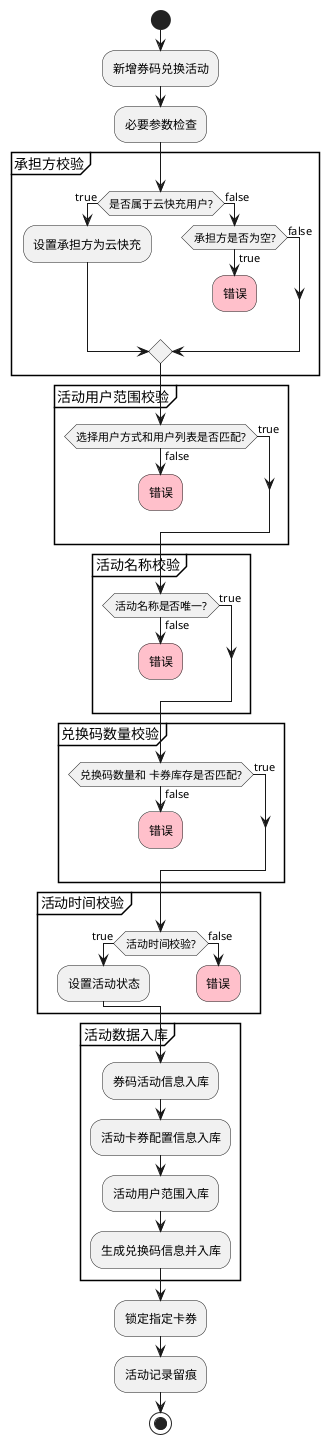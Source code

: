 @startuml
'https://plantuml.com/activity-diagram-beta

start
:新增券码兑换活动;
:必要参数检查;
partition 承担方校验 {
if (是否属于云快充用户?) is (true) then
  :设置承担方为云快充;
else (false)
  if (承担方是否为空?) is (false) then
  else (true)
      #pink:错误;
      kill
  endif
endif
}

partition 活动用户范围校验 {
if (选择用户方式和用户列表是否匹配?) is (true) then

else (false)
  #pink:错误;
  kill
endif
}

partition 活动名称校验 {
if (活动名称是否唯一?) is (true) then

else (false)
  #pink:错误;
  kill
endif
}

partition 兑换码数量校验 {
if (兑换码数量和 卡券库存是否匹配?) is (true) then

else (false)
  #pink:错误;
  kill
endif
}

partition 活动时间校验 {
if (活动时间校验?) is (true) then
  :设置活动状态;
else (false)
  #pink:错误;
  kill
endif
}
partition 活动数据入库 {
:券码活动信息入库;
:活动卡券配置信息入库;
:活动用户范围入库;
:生成兑换码信息并入库;
}
:锁定指定卡券;
:活动记录留痕;

stop
@enduml
